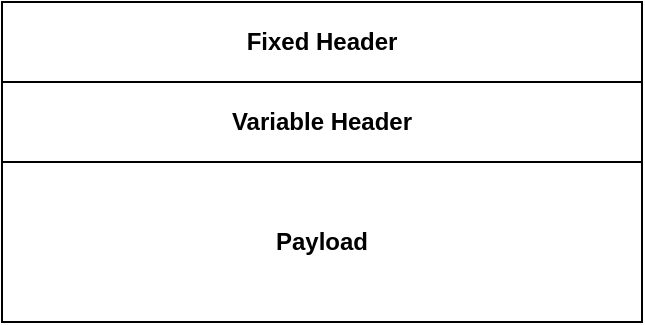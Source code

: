 <mxfile>
    <diagram id="6lZQnhI8iLdJAPhHPA7T" name="MQTT">
        <mxGraphModel dx="572" dy="914" grid="1" gridSize="10" guides="1" tooltips="1" connect="1" arrows="1" fold="1" page="1" pageScale="1" pageWidth="827" pageHeight="1169" math="0" shadow="0">
            <root>
                <mxCell id="0"/>
                <mxCell id="1" parent="0"/>
                <mxCell id="2" value="Fixed Header" style="rounded=0;whiteSpace=wrap;html=1;fillColor=light-dark(#FFFFFF,#FFFFFF);fontColor=light-dark(#000000,#000000);fontStyle=1;strokeColor=light-dark(#000000,#000000);" parent="1" vertex="1">
                    <mxGeometry x="80" y="40" width="320" height="40" as="geometry"/>
                </mxCell>
                <mxCell id="3" value="Variable Header" style="rounded=0;whiteSpace=wrap;html=1;fillColor=light-dark(#FFFFFF,#FFFFFF);fontColor=light-dark(#000000,#000000);fontStyle=1;strokeColor=light-dark(#000000,#000000);" parent="1" vertex="1">
                    <mxGeometry x="80" y="80" width="320" height="40" as="geometry"/>
                </mxCell>
                <mxCell id="4" value="Payload" style="rounded=0;whiteSpace=wrap;html=1;fillColor=light-dark(#FFFFFF,#FFFFFF);fontColor=light-dark(#000000,#000000);fontStyle=1;strokeColor=light-dark(#000000,#000000);" parent="1" vertex="1">
                    <mxGeometry x="80" y="120" width="320" height="80" as="geometry"/>
                </mxCell>
            </root>
        </mxGraphModel>
    </diagram>
    <diagram id="7eBqFTpqkqW-864HKb57" name="Fixed Header">
        <mxGraphModel dx="572" dy="914" grid="1" gridSize="10" guides="1" tooltips="1" connect="1" arrows="1" fold="1" page="1" pageScale="1" pageWidth="827" pageHeight="1169" math="0" shadow="0">
            <root>
                <mxCell id="0"/>
                <mxCell id="1" parent="0"/>
                <mxCell id="rm2S_My7lDlaYT5hjJaO-1" value="Type" style="rounded=0;whiteSpace=wrap;html=1;fillColor=light-dark(#FFFFFF,#FFFFFF);" parent="1" vertex="1">
                    <mxGeometry x="40" y="80" width="80" height="40" as="geometry"/>
                </mxCell>
                <mxCell id="rm2S_My7lDlaYT5hjJaO-2" value="Flags" style="rounded=0;whiteSpace=wrap;html=1;fillColor=light-dark(#FFFFFF,#FFFFFF);" parent="1" vertex="1">
                    <mxGeometry x="120" y="80" width="80" height="40" as="geometry"/>
                </mxCell>
                <mxCell id="rm2S_My7lDlaYT5hjJaO-3" value="Length Field" style="rounded=0;whiteSpace=wrap;html=1;fillColor=light-dark(#FFFFFF,#FFFFFF);" parent="1" vertex="1">
                    <mxGeometry x="200" y="80" width="240" height="40" as="geometry"/>
                </mxCell>
                <mxCell id="Ml4xGochL1nySV2Abj6d-1" value="&amp;nbsp;1 byte&amp;nbsp;" style="endArrow=classic;startArrow=classic;html=1;" parent="1" edge="1">
                    <mxGeometry width="50" height="50" relative="1" as="geometry">
                        <mxPoint x="40" y="60" as="sourcePoint"/>
                        <mxPoint x="200" y="60" as="targetPoint"/>
                    </mxGeometry>
                </mxCell>
                <mxCell id="Ml4xGochL1nySV2Abj6d-2" value="" style="endArrow=none;html=1;exitX=0;exitY=0;exitDx=0;exitDy=0;" parent="1" edge="1">
                    <mxGeometry width="50" height="50" relative="1" as="geometry">
                        <mxPoint x="40" y="80" as="sourcePoint"/>
                        <mxPoint x="40" y="40" as="targetPoint"/>
                    </mxGeometry>
                </mxCell>
                <mxCell id="Ml4xGochL1nySV2Abj6d-3" value="" style="endArrow=none;html=1;exitX=0;exitY=0;exitDx=0;exitDy=0;" parent="1" source="rm2S_My7lDlaYT5hjJaO-3" edge="1">
                    <mxGeometry width="50" height="50" relative="1" as="geometry">
                        <mxPoint x="120" y="80" as="sourcePoint"/>
                        <mxPoint x="200" y="40" as="targetPoint"/>
                    </mxGeometry>
                </mxCell>
                <mxCell id="Ml4xGochL1nySV2Abj6d-5" value="&amp;nbsp;1 ~ 4 byte&amp;nbsp;" style="endArrow=classic;startArrow=classic;html=1;" parent="1" edge="1">
                    <mxGeometry width="50" height="50" relative="1" as="geometry">
                        <mxPoint x="200" y="60" as="sourcePoint"/>
                        <mxPoint x="440" y="60" as="targetPoint"/>
                    </mxGeometry>
                </mxCell>
                <mxCell id="Ml4xGochL1nySV2Abj6d-6" value="" style="endArrow=none;html=1;exitX=0;exitY=0;exitDx=0;exitDy=0;" parent="1" edge="1">
                    <mxGeometry width="50" height="50" relative="1" as="geometry">
                        <mxPoint x="440" y="80" as="sourcePoint"/>
                        <mxPoint x="440" y="40" as="targetPoint"/>
                    </mxGeometry>
                </mxCell>
            </root>
        </mxGraphModel>
    </diagram>
    <diagram id="lFOJgs5aoL173rAECgWA" name="Fixed Header Flags">
        <mxGraphModel dx="572" dy="914" grid="1" gridSize="10" guides="1" tooltips="1" connect="1" arrows="1" fold="1" page="1" pageScale="1" pageWidth="827" pageHeight="1169" math="0" shadow="0">
            <root>
                <mxCell id="0"/>
                <mxCell id="1" parent="0"/>
                <mxCell id="8SuFDrTMe_445kAlQUij-1" value="DUP" style="rounded=0;whiteSpace=wrap;html=1;fontStyle=1" parent="1" vertex="1">
                    <mxGeometry x="80" y="160" width="80" height="40" as="geometry"/>
                </mxCell>
                <mxCell id="8SuFDrTMe_445kAlQUij-2" value="QoS" style="rounded=0;whiteSpace=wrap;html=1;fontStyle=1" parent="1" vertex="1">
                    <mxGeometry x="160" y="160" width="160" height="40" as="geometry"/>
                </mxCell>
                <mxCell id="8SuFDrTMe_445kAlQUij-3" value="RETAIN" style="rounded=0;whiteSpace=wrap;html=1;fontStyle=1" parent="1" vertex="1">
                    <mxGeometry x="320" y="160" width="80" height="40" as="geometry"/>
                </mxCell>
                <mxCell id="EP1eHo5_9DZsHNSD52gA-1" value="&amp;nbsp;1 bit&amp;nbsp;" style="endArrow=classic;startArrow=classic;html=1;" parent="1" edge="1">
                    <mxGeometry width="50" height="50" relative="1" as="geometry">
                        <mxPoint x="80" y="140" as="sourcePoint"/>
                        <mxPoint x="160" y="140" as="targetPoint"/>
                    </mxGeometry>
                </mxCell>
                <mxCell id="EP1eHo5_9DZsHNSD52gA-2" value="" style="endArrow=none;html=1;exitX=0;exitY=0;exitDx=0;exitDy=0;" parent="1" edge="1">
                    <mxGeometry width="50" height="50" relative="1" as="geometry">
                        <mxPoint x="80" y="160" as="sourcePoint"/>
                        <mxPoint x="80" y="120" as="targetPoint"/>
                    </mxGeometry>
                </mxCell>
                <mxCell id="EP1eHo5_9DZsHNSD52gA-3" value="" style="endArrow=none;html=1;exitX=0;exitY=0;exitDx=0;exitDy=0;" parent="1" edge="1">
                    <mxGeometry width="50" height="50" relative="1" as="geometry">
                        <mxPoint x="160" y="160" as="sourcePoint"/>
                        <mxPoint x="160" y="120" as="targetPoint"/>
                    </mxGeometry>
                </mxCell>
                <mxCell id="EP1eHo5_9DZsHNSD52gA-4" value="1 bit&amp;nbsp;" style="endArrow=classic;startArrow=classic;html=1;" parent="1" edge="1">
                    <mxGeometry width="50" height="50" relative="1" as="geometry">
                        <mxPoint x="320" y="140" as="sourcePoint"/>
                        <mxPoint x="400" y="140" as="targetPoint"/>
                    </mxGeometry>
                </mxCell>
                <mxCell id="EP1eHo5_9DZsHNSD52gA-5" value="" style="endArrow=none;html=1;exitX=0;exitY=0;exitDx=0;exitDy=0;" parent="1" edge="1">
                    <mxGeometry width="50" height="50" relative="1" as="geometry">
                        <mxPoint x="320" y="160" as="sourcePoint"/>
                        <mxPoint x="320" y="120" as="targetPoint"/>
                    </mxGeometry>
                </mxCell>
                <mxCell id="EP1eHo5_9DZsHNSD52gA-6" value="" style="endArrow=none;html=1;exitX=0;exitY=0;exitDx=0;exitDy=0;" parent="1" edge="1">
                    <mxGeometry width="50" height="50" relative="1" as="geometry">
                        <mxPoint x="400" y="160" as="sourcePoint"/>
                        <mxPoint x="400" y="120" as="targetPoint"/>
                    </mxGeometry>
                </mxCell>
                <mxCell id="EP1eHo5_9DZsHNSD52gA-7" value="&amp;nbsp;2 bit&amp;nbsp;" style="endArrow=classic;startArrow=classic;html=1;" parent="1" edge="1">
                    <mxGeometry width="50" height="50" relative="1" as="geometry">
                        <mxPoint x="160" y="140" as="sourcePoint"/>
                        <mxPoint x="320" y="140" as="targetPoint"/>
                    </mxGeometry>
                </mxCell>
            </root>
        </mxGraphModel>
    </diagram>
    <diagram id="J9mo3DZgk99fUmoeMiAm" name="Variable Header">
        <mxGraphModel dx="572" dy="914" grid="1" gridSize="10" guides="1" tooltips="1" connect="1" arrows="1" fold="1" page="1" pageScale="1" pageWidth="827" pageHeight="1169" math="0" shadow="0">
            <root>
                <mxCell id="0"/>
                <mxCell id="1" parent="0"/>
                <mxCell id="t7T9GUcqTdpWpRqNTjZi-1" value="Protocol Name Length" style="rounded=0;whiteSpace=wrap;html=1;" parent="1" vertex="1">
                    <mxGeometry x="40" y="120" width="80" height="40" as="geometry"/>
                </mxCell>
                <mxCell id="t7T9GUcqTdpWpRqNTjZi-2" value="MQTT" style="rounded=0;whiteSpace=wrap;html=1;" parent="1" vertex="1">
                    <mxGeometry x="120" y="120" width="160" height="40" as="geometry"/>
                </mxCell>
                <mxCell id="t7T9GUcqTdpWpRqNTjZi-3" value="Level" style="rounded=0;whiteSpace=wrap;html=1;" parent="1" vertex="1">
                    <mxGeometry x="280" y="120" width="40" height="40" as="geometry"/>
                </mxCell>
                <mxCell id="t7T9GUcqTdpWpRqNTjZi-4" value="Flags" style="rounded=0;whiteSpace=wrap;html=1;" parent="1" vertex="1">
                    <mxGeometry x="320" y="120" width="40" height="40" as="geometry"/>
                </mxCell>
                <mxCell id="t7T9GUcqTdpWpRqNTjZi-5" value="Keep Alive" style="rounded=0;whiteSpace=wrap;html=1;" parent="1" vertex="1">
                    <mxGeometry x="360" y="120" width="80" height="40" as="geometry"/>
                </mxCell>
                <mxCell id="t7T9GUcqTdpWpRqNTjZi-6" value="2 byte" style="endArrow=classic;startArrow=classic;html=1;" parent="1" edge="1">
                    <mxGeometry width="50" height="50" relative="1" as="geometry">
                        <mxPoint x="40" y="100" as="sourcePoint"/>
                        <mxPoint x="120" y="100" as="targetPoint"/>
                    </mxGeometry>
                </mxCell>
                <mxCell id="t7T9GUcqTdpWpRqNTjZi-7" value="" style="endArrow=none;html=1;exitX=0;exitY=0;exitDx=0;exitDy=0;" parent="1" edge="1">
                    <mxGeometry width="50" height="50" relative="1" as="geometry">
                        <mxPoint x="40" y="120" as="sourcePoint"/>
                        <mxPoint x="40" y="80" as="targetPoint"/>
                    </mxGeometry>
                </mxCell>
                <mxCell id="t7T9GUcqTdpWpRqNTjZi-8" value="" style="endArrow=none;html=1;exitX=0;exitY=0;exitDx=0;exitDy=0;" parent="1" edge="1">
                    <mxGeometry width="50" height="50" relative="1" as="geometry">
                        <mxPoint x="120" y="120" as="sourcePoint"/>
                        <mxPoint x="120" y="80" as="targetPoint"/>
                    </mxGeometry>
                </mxCell>
                <mxCell id="t7T9GUcqTdpWpRqNTjZi-9" value="2 byte" style="endArrow=classic;startArrow=classic;html=1;" parent="1" edge="1">
                    <mxGeometry width="50" height="50" relative="1" as="geometry">
                        <mxPoint x="360" y="100" as="sourcePoint"/>
                        <mxPoint x="440" y="100" as="targetPoint"/>
                    </mxGeometry>
                </mxCell>
                <mxCell id="t7T9GUcqTdpWpRqNTjZi-10" value="" style="endArrow=none;html=1;exitX=0;exitY=0;exitDx=0;exitDy=0;" parent="1" edge="1">
                    <mxGeometry width="50" height="50" relative="1" as="geometry">
                        <mxPoint x="360" y="120" as="sourcePoint"/>
                        <mxPoint x="360" y="80" as="targetPoint"/>
                    </mxGeometry>
                </mxCell>
                <mxCell id="t7T9GUcqTdpWpRqNTjZi-11" value="" style="endArrow=none;html=1;exitX=0;exitY=0;exitDx=0;exitDy=0;" parent="1" edge="1">
                    <mxGeometry width="50" height="50" relative="1" as="geometry">
                        <mxPoint x="440" y="120" as="sourcePoint"/>
                        <mxPoint x="440" y="80" as="targetPoint"/>
                    </mxGeometry>
                </mxCell>
                <mxCell id="t7T9GUcqTdpWpRqNTjZi-12" value="" style="endArrow=classic;startArrow=classic;html=1;" parent="1" edge="1">
                    <mxGeometry width="50" height="50" relative="1" as="geometry">
                        <mxPoint x="280" y="100" as="sourcePoint"/>
                        <mxPoint x="320" y="100" as="targetPoint"/>
                    </mxGeometry>
                </mxCell>
                <mxCell id="t7T9GUcqTdpWpRqNTjZi-13" value="" style="endArrow=none;html=1;exitX=1;exitY=0;exitDx=0;exitDy=0;" parent="1" source="t7T9GUcqTdpWpRqNTjZi-2" edge="1">
                    <mxGeometry width="50" height="50" relative="1" as="geometry">
                        <mxPoint x="239" y="120" as="sourcePoint"/>
                        <mxPoint x="280" y="80" as="targetPoint"/>
                    </mxGeometry>
                </mxCell>
                <mxCell id="t7T9GUcqTdpWpRqNTjZi-14" value="" style="endArrow=none;html=1;exitX=0;exitY=0;exitDx=0;exitDy=0;" parent="1" source="t7T9GUcqTdpWpRqNTjZi-4" edge="1">
                    <mxGeometry width="50" height="50" relative="1" as="geometry">
                        <mxPoint x="319" y="120" as="sourcePoint"/>
                        <mxPoint x="320" y="80" as="targetPoint"/>
                    </mxGeometry>
                </mxCell>
                <mxCell id="t7T9GUcqTdpWpRqNTjZi-15" value="" style="endArrow=none;html=1;" parent="1" edge="1">
                    <mxGeometry width="50" height="50" relative="1" as="geometry">
                        <mxPoint x="300" y="100" as="sourcePoint"/>
                        <mxPoint x="300" y="70" as="targetPoint"/>
                    </mxGeometry>
                </mxCell>
                <mxCell id="t7T9GUcqTdpWpRqNTjZi-16" value="1 byte" style="text;html=1;align=center;verticalAlign=middle;whiteSpace=wrap;rounded=0;fontSize=11;" parent="1" vertex="1">
                    <mxGeometry x="280" y="50" width="40" height="20" as="geometry"/>
                </mxCell>
                <mxCell id="t7T9GUcqTdpWpRqNTjZi-17" value="" style="endArrow=classic;startArrow=classic;html=1;" parent="1" edge="1">
                    <mxGeometry width="50" height="50" relative="1" as="geometry">
                        <mxPoint x="320" y="100" as="sourcePoint"/>
                        <mxPoint x="360" y="100" as="targetPoint"/>
                    </mxGeometry>
                </mxCell>
                <mxCell id="t7T9GUcqTdpWpRqNTjZi-18" value="" style="endArrow=none;html=1;" parent="1" edge="1">
                    <mxGeometry width="50" height="50" relative="1" as="geometry">
                        <mxPoint x="340" y="100" as="sourcePoint"/>
                        <mxPoint x="340" y="70" as="targetPoint"/>
                    </mxGeometry>
                </mxCell>
                <mxCell id="t7T9GUcqTdpWpRqNTjZi-19" value="1 byte" style="text;html=1;align=center;verticalAlign=middle;whiteSpace=wrap;rounded=0;fontSize=11;" parent="1" vertex="1">
                    <mxGeometry x="320" y="50" width="40" height="20" as="geometry"/>
                </mxCell>
                <mxCell id="t7T9GUcqTdpWpRqNTjZi-20" value="4 byte" style="endArrow=classic;startArrow=classic;html=1;" parent="1" edge="1">
                    <mxGeometry width="50" height="50" relative="1" as="geometry">
                        <mxPoint x="120" y="100" as="sourcePoint"/>
                        <mxPoint x="280" y="100" as="targetPoint"/>
                    </mxGeometry>
                </mxCell>
            </root>
        </mxGraphModel>
    </diagram>
    <diagram id="DDf9THlKN6XPQniuOrtM" name="Publish">
        <mxGraphModel dx="572" dy="914" grid="1" gridSize="10" guides="1" tooltips="1" connect="1" arrows="1" fold="1" page="1" pageScale="1" pageWidth="827" pageHeight="1169" math="0" shadow="0">
            <root>
                <mxCell id="0"/>
                <mxCell id="1" parent="0"/>
                <mxCell id="hmbwmDQ8gCpduu3SlJZm-1" value="" style="endArrow=none;html=1;fontStyle=1" parent="1" edge="1">
                    <mxGeometry width="50" height="50" relative="1" as="geometry">
                        <mxPoint x="80" y="520" as="sourcePoint"/>
                        <mxPoint x="80" y="120" as="targetPoint"/>
                    </mxGeometry>
                </mxCell>
                <mxCell id="hmbwmDQ8gCpduu3SlJZm-2" value="" style="endArrow=none;html=1;fontStyle=1" parent="1" edge="1">
                    <mxGeometry width="50" height="50" relative="1" as="geometry">
                        <mxPoint x="240" y="520" as="sourcePoint"/>
                        <mxPoint x="240" y="120" as="targetPoint"/>
                    </mxGeometry>
                </mxCell>
                <mxCell id="hmbwmDQ8gCpduu3SlJZm-3" value="Publisher" style="text;html=1;align=center;verticalAlign=middle;whiteSpace=wrap;rounded=0;fontStyle=1;fontSize=14;" parent="1" vertex="1">
                    <mxGeometry x="50" y="90" width="60" height="30" as="geometry"/>
                </mxCell>
                <mxCell id="hmbwmDQ8gCpduu3SlJZm-4" value="Broker" style="text;html=1;align=center;verticalAlign=middle;whiteSpace=wrap;rounded=0;fontStyle=1;fontSize=14;" parent="1" vertex="1">
                    <mxGeometry x="210" y="90" width="60" height="30" as="geometry"/>
                </mxCell>
                <mxCell id="hmbwmDQ8gCpduu3SlJZm-5" value="&amp;nbsp;CONNECT&amp;nbsp;" style="endArrow=classic;html=1;fontStyle=1" parent="1" edge="1">
                    <mxGeometry width="50" height="50" relative="1" as="geometry">
                        <mxPoint x="80" y="160" as="sourcePoint"/>
                        <mxPoint x="240" y="200" as="targetPoint"/>
                    </mxGeometry>
                </mxCell>
                <mxCell id="hmbwmDQ8gCpduu3SlJZm-7" value="&amp;nbsp;CONNACK&amp;nbsp;" style="endArrow=classic;html=1;fontStyle=1" parent="1" edge="1">
                    <mxGeometry width="50" height="50" relative="1" as="geometry">
                        <mxPoint x="240" y="210" as="sourcePoint"/>
                        <mxPoint x="80" y="250" as="targetPoint"/>
                    </mxGeometry>
                </mxCell>
                <mxCell id="hmbwmDQ8gCpduu3SlJZm-8" value="&amp;nbsp;PUBLISH topic1" style="endArrow=classic;html=1;fontStyle=1" parent="1" edge="1">
                    <mxGeometry width="50" height="50" relative="1" as="geometry">
                        <mxPoint x="80" y="270" as="sourcePoint"/>
                        <mxPoint x="240" y="310" as="targetPoint"/>
                    </mxGeometry>
                </mxCell>
                <mxCell id="hmbwmDQ8gCpduu3SlJZm-9" value="" style="endArrow=classic;html=1;fontStyle=1" parent="1" edge="1">
                    <mxGeometry width="50" height="50" relative="1" as="geometry">
                        <mxPoint x="240" y="330" as="sourcePoint"/>
                        <mxPoint x="80" y="370" as="targetPoint"/>
                    </mxGeometry>
                </mxCell>
                <mxCell id="hmbwmDQ8gCpduu3SlJZm-10" value="&amp;nbsp;PUBACK&amp;nbsp;" style="edgeLabel;html=1;align=center;verticalAlign=middle;resizable=0;points=[];fontStyle=1" parent="hmbwmDQ8gCpduu3SlJZm-9" vertex="1" connectable="0">
                    <mxGeometry x="0.131" y="2" relative="1" as="geometry">
                        <mxPoint as="offset"/>
                    </mxGeometry>
                </mxCell>
                <mxCell id="hmbwmDQ8gCpduu3SlJZm-11" value="&amp;nbsp;PUBLISH topic2" style="endArrow=classic;html=1;fontStyle=1" parent="1" edge="1">
                    <mxGeometry width="50" height="50" relative="1" as="geometry">
                        <mxPoint x="80" y="410" as="sourcePoint"/>
                        <mxPoint x="240" y="450" as="targetPoint"/>
                    </mxGeometry>
                </mxCell>
                <mxCell id="hmbwmDQ8gCpduu3SlJZm-12" value="" style="endArrow=classic;html=1;fontStyle=1" parent="1" edge="1">
                    <mxGeometry width="50" height="50" relative="1" as="geometry">
                        <mxPoint x="240" y="480" as="sourcePoint"/>
                        <mxPoint x="80" y="520" as="targetPoint"/>
                    </mxGeometry>
                </mxCell>
                <mxCell id="hmbwmDQ8gCpduu3SlJZm-14" value="" style="endArrow=none;html=1;fontStyle=1" parent="1" edge="1">
                    <mxGeometry width="50" height="50" relative="1" as="geometry">
                        <mxPoint x="400" y="520" as="sourcePoint"/>
                        <mxPoint x="400" y="120" as="targetPoint"/>
                    </mxGeometry>
                </mxCell>
                <mxCell id="hmbwmDQ8gCpduu3SlJZm-15" value="Subscriber" style="text;html=1;align=center;verticalAlign=middle;whiteSpace=wrap;rounded=0;fontStyle=1;fontSize=14;" parent="1" vertex="1">
                    <mxGeometry x="370" y="90" width="60" height="30" as="geometry"/>
                </mxCell>
                <mxCell id="hmbwmDQ8gCpduu3SlJZm-16" value="&amp;nbsp;CONNECT&amp;nbsp;" style="endArrow=classic;html=1;fontStyle=1" parent="1" edge="1">
                    <mxGeometry width="50" height="50" relative="1" as="geometry">
                        <mxPoint x="400" y="140" as="sourcePoint"/>
                        <mxPoint x="240" y="180" as="targetPoint"/>
                    </mxGeometry>
                </mxCell>
                <mxCell id="hmbwmDQ8gCpduu3SlJZm-17" value="&amp;nbsp;CONNACK&amp;nbsp;" style="endArrow=classic;html=1;fontStyle=1" parent="1" edge="1">
                    <mxGeometry width="50" height="50" relative="1" as="geometry">
                        <mxPoint x="240" y="190" as="sourcePoint"/>
                        <mxPoint x="400" y="230" as="targetPoint"/>
                    </mxGeometry>
                </mxCell>
                <mxCell id="hmbwmDQ8gCpduu3SlJZm-19" value="" style="endArrow=classic;html=1;fontStyle=1" parent="1" edge="1">
                    <mxGeometry width="50" height="50" relative="1" as="geometry">
                        <mxPoint x="400" y="240" as="sourcePoint"/>
                        <mxPoint x="240" y="280" as="targetPoint"/>
                    </mxGeometry>
                </mxCell>
                <mxCell id="hmbwmDQ8gCpduu3SlJZm-20" value="SUBSCRIBE topic2" style="edgeLabel;html=1;align=center;verticalAlign=middle;resizable=0;points=[];fontStyle=1" parent="hmbwmDQ8gCpduu3SlJZm-19" vertex="1" connectable="0">
                    <mxGeometry x="0.131" y="2" relative="1" as="geometry">
                        <mxPoint as="offset"/>
                    </mxGeometry>
                </mxCell>
                <mxCell id="hmbwmDQ8gCpduu3SlJZm-26" value="&amp;nbsp;PUBLISH topic2" style="endArrow=classic;html=1;fontStyle=1" parent="1" edge="1">
                    <mxGeometry width="50" height="50" relative="1" as="geometry">
                        <mxPoint x="240" y="460" as="sourcePoint"/>
                        <mxPoint x="400" y="500" as="targetPoint"/>
                    </mxGeometry>
                </mxCell>
            </root>
        </mxGraphModel>
    </diagram>
    <diagram id="TajYMvg915WkRr5-sq7y" name="CONNECT">
        <mxGraphModel dx="572" dy="914" grid="1" gridSize="10" guides="1" tooltips="1" connect="1" arrows="1" fold="1" page="1" pageScale="1" pageWidth="827" pageHeight="1169" math="0" shadow="0">
            <root>
                <mxCell id="0"/>
                <mxCell id="1" parent="0"/>
                <mxCell id="OZTbDms7sUF5orLhklrZ-1" value="" style="endArrow=none;html=1;fontStyle=1" parent="1" edge="1">
                    <mxGeometry width="50" height="50" relative="1" as="geometry">
                        <mxPoint x="80" y="280" as="sourcePoint"/>
                        <mxPoint x="80" y="120" as="targetPoint"/>
                    </mxGeometry>
                </mxCell>
                <mxCell id="OZTbDms7sUF5orLhklrZ-2" value="" style="endArrow=none;html=1;fontStyle=1" parent="1" edge="1">
                    <mxGeometry width="50" height="50" relative="1" as="geometry">
                        <mxPoint x="240" y="280" as="sourcePoint"/>
                        <mxPoint x="240" y="120" as="targetPoint"/>
                    </mxGeometry>
                </mxCell>
                <mxCell id="OZTbDms7sUF5orLhklrZ-3" value="Client" style="text;html=1;align=center;verticalAlign=middle;whiteSpace=wrap;rounded=0;fontStyle=1;fontSize=14;" parent="1" vertex="1">
                    <mxGeometry x="50" y="90" width="60" height="30" as="geometry"/>
                </mxCell>
                <mxCell id="OZTbDms7sUF5orLhklrZ-4" value="Broker" style="text;html=1;align=center;verticalAlign=middle;whiteSpace=wrap;rounded=0;fontStyle=1;fontSize=14;" parent="1" vertex="1">
                    <mxGeometry x="210" y="90" width="60" height="30" as="geometry"/>
                </mxCell>
                <mxCell id="OZTbDms7sUF5orLhklrZ-5" value="&amp;nbsp;CONNECT&amp;nbsp;" style="endArrow=classic;html=1;fontStyle=1" parent="1" edge="1">
                    <mxGeometry width="50" height="50" relative="1" as="geometry">
                        <mxPoint x="80" y="160" as="sourcePoint"/>
                        <mxPoint x="240" y="200" as="targetPoint"/>
                    </mxGeometry>
                </mxCell>
                <mxCell id="OZTbDms7sUF5orLhklrZ-6" value="&amp;nbsp;CONNACK&amp;nbsp;" style="endArrow=classic;html=1;fontStyle=1" parent="1" edge="1">
                    <mxGeometry width="50" height="50" relative="1" as="geometry">
                        <mxPoint x="240" y="210" as="sourcePoint"/>
                        <mxPoint x="80" y="250" as="targetPoint"/>
                    </mxGeometry>
                </mxCell>
            </root>
        </mxGraphModel>
    </diagram>
    <diagram id="Fu1dMHV9tgupZPr9Upcx" name="PUBLISH">
        <mxGraphModel dx="572" dy="914" grid="1" gridSize="10" guides="1" tooltips="1" connect="1" arrows="1" fold="1" page="1" pageScale="1" pageWidth="827" pageHeight="1169" math="0" shadow="0">
            <root>
                <mxCell id="0"/>
                <mxCell id="1" parent="0"/>
                <mxCell id="1zvSmBzXGt1OV6gs5tGJ-1" value="" style="endArrow=none;html=1;fontStyle=1" parent="1" edge="1">
                    <mxGeometry width="50" height="50" relative="1" as="geometry">
                        <mxPoint x="80" y="520" as="sourcePoint"/>
                        <mxPoint x="80" y="120" as="targetPoint"/>
                    </mxGeometry>
                </mxCell>
                <mxCell id="1zvSmBzXGt1OV6gs5tGJ-2" value="" style="endArrow=none;html=1;fontStyle=1" parent="1" edge="1">
                    <mxGeometry width="50" height="50" relative="1" as="geometry">
                        <mxPoint x="240" y="520" as="sourcePoint"/>
                        <mxPoint x="240" y="120" as="targetPoint"/>
                    </mxGeometry>
                </mxCell>
                <mxCell id="1zvSmBzXGt1OV6gs5tGJ-3" value="Client&lt;br&gt;(QoS 1)" style="text;html=1;align=center;verticalAlign=middle;whiteSpace=wrap;rounded=0;fontStyle=1;fontSize=14;" parent="1" vertex="1">
                    <mxGeometry x="50" y="90" width="60" height="30" as="geometry"/>
                </mxCell>
                <mxCell id="1zvSmBzXGt1OV6gs5tGJ-4" value="Broker" style="text;html=1;align=center;verticalAlign=middle;whiteSpace=wrap;rounded=0;fontStyle=1;fontSize=14;" parent="1" vertex="1">
                    <mxGeometry x="210" y="90" width="60" height="30" as="geometry"/>
                </mxCell>
                <mxCell id="1zvSmBzXGt1OV6gs5tGJ-5" value="&amp;nbsp;CONNECT&amp;nbsp;" style="endArrow=classic;html=1;fontStyle=1" parent="1" edge="1">
                    <mxGeometry width="50" height="50" relative="1" as="geometry">
                        <mxPoint x="80" y="160" as="sourcePoint"/>
                        <mxPoint x="240" y="200" as="targetPoint"/>
                    </mxGeometry>
                </mxCell>
                <mxCell id="1zvSmBzXGt1OV6gs5tGJ-6" value="&amp;nbsp;CONNACK&amp;nbsp;" style="endArrow=classic;html=1;fontStyle=1" parent="1" edge="1">
                    <mxGeometry width="50" height="50" relative="1" as="geometry">
                        <mxPoint x="240" y="210" as="sourcePoint"/>
                        <mxPoint x="80" y="250" as="targetPoint"/>
                    </mxGeometry>
                </mxCell>
                <mxCell id="1zvSmBzXGt1OV6gs5tGJ-7" value="&amp;nbsp;PUBLISH&lt;br&gt;packet_id = 2&lt;br&gt;topic =&amp;nbsp;humi&lt;br&gt;payload = 60" style="endArrow=classic;html=1;fontStyle=1" parent="1" edge="1">
                    <mxGeometry x="-0.006" width="50" height="50" relative="1" as="geometry">
                        <mxPoint x="80" y="270" as="sourcePoint"/>
                        <mxPoint x="240" y="310" as="targetPoint"/>
                        <mxPoint as="offset"/>
                    </mxGeometry>
                </mxCell>
                <mxCell id="1zvSmBzXGt1OV6gs5tGJ-8" value="" style="endArrow=classic;html=1;fontStyle=1" parent="1" edge="1">
                    <mxGeometry width="50" height="50" relative="1" as="geometry">
                        <mxPoint x="240" y="330" as="sourcePoint"/>
                        <mxPoint x="80" y="370" as="targetPoint"/>
                    </mxGeometry>
                </mxCell>
                <mxCell id="1zvSmBzXGt1OV6gs5tGJ-9" value="&amp;nbsp;PUBACK&amp;nbsp;&lt;br&gt;packet_id = 2" style="edgeLabel;html=1;align=center;verticalAlign=middle;resizable=0;points=[];fontStyle=1" parent="1zvSmBzXGt1OV6gs5tGJ-8" vertex="1" connectable="0">
                    <mxGeometry x="0.131" y="2" relative="1" as="geometry">
                        <mxPoint as="offset"/>
                    </mxGeometry>
                </mxCell>
                <mxCell id="1zvSmBzXGt1OV6gs5tGJ-10" value="&amp;nbsp;PUBLISH&lt;br&gt;&lt;span style=&quot;color: rgb(0, 0, 0);&quot;&gt;packet_id = 3&lt;/span&gt;&lt;br style=&quot;scrollbar-color: light-dark(#e2e2e2, #4b4b4b)&lt;br/&gt;&#x9;&#x9;&#x9;&#x9;&#x9;light-dark(#fbfbfb, var(--dark-panel-color));&quot;&gt;&amp;nbsp;topic = humi&lt;br&gt;payload = 62" style="endArrow=classic;html=1;fontStyle=1" parent="1" edge="1">
                    <mxGeometry width="50" height="50" relative="1" as="geometry">
                        <mxPoint x="80" y="410" as="sourcePoint"/>
                        <mxPoint x="240" y="450" as="targetPoint"/>
                    </mxGeometry>
                </mxCell>
                <mxCell id="1zvSmBzXGt1OV6gs5tGJ-11" value="&lt;span style=&quot;color: rgb(0, 0, 0); font-family: Helvetica; font-size: 11px; font-style: normal; font-variant-ligatures: normal; font-variant-caps: normal; font-weight: 700; letter-spacing: normal; orphans: 2; text-align: center; text-indent: 0px; text-transform: none; widows: 2; word-spacing: 0px; -webkit-text-stroke-width: 0px; white-space: nowrap; background-color: rgb(255, 255, 255); text-decoration-thickness: initial; text-decoration-style: initial; text-decoration-color: initial; float: none; display: inline !important;&quot;&gt;&amp;nbsp;PUBACK&amp;nbsp;&lt;/span&gt;&lt;div&gt;&lt;span style=&quot;color: rgb(0, 0, 0); font-family: Helvetica; font-size: 11px; font-style: normal; font-variant-ligatures: normal; font-variant-caps: normal; font-weight: 700; letter-spacing: normal; orphans: 2; text-align: center; text-indent: 0px; text-transform: none; widows: 2; word-spacing: 0px; -webkit-text-stroke-width: 0px; white-space: nowrap; background-color: rgb(255, 255, 255); text-decoration-thickness: initial; text-decoration-style: initial; text-decoration-color: initial; float: none; display: inline !important;&quot;&gt;packet_id = 3&lt;/span&gt;&lt;/div&gt;" style="endArrow=classic;html=1;fontStyle=1" parent="1" edge="1">
                    <mxGeometry width="50" height="50" relative="1" as="geometry">
                        <mxPoint x="240" y="480" as="sourcePoint"/>
                        <mxPoint x="80" y="520" as="targetPoint"/>
                    </mxGeometry>
                </mxCell>
                <mxCell id="1zvSmBzXGt1OV6gs5tGJ-12" value="" style="endArrow=none;html=1;fontStyle=1" parent="1" edge="1">
                    <mxGeometry width="50" height="50" relative="1" as="geometry">
                        <mxPoint x="400" y="520" as="sourcePoint"/>
                        <mxPoint x="400" y="120" as="targetPoint"/>
                    </mxGeometry>
                </mxCell>
                <mxCell id="1zvSmBzXGt1OV6gs5tGJ-13" value="Client&lt;br&gt;(QoS 2)" style="text;html=1;align=center;verticalAlign=middle;whiteSpace=wrap;rounded=0;fontStyle=1;fontSize=14;" parent="1" vertex="1">
                    <mxGeometry x="370" y="90" width="60" height="30" as="geometry"/>
                </mxCell>
                <mxCell id="1zvSmBzXGt1OV6gs5tGJ-14" value="&amp;nbsp;CONNECT&amp;nbsp;" style="endArrow=classic;html=1;fontStyle=1" parent="1" edge="1">
                    <mxGeometry width="50" height="50" relative="1" as="geometry">
                        <mxPoint x="400" y="140" as="sourcePoint"/>
                        <mxPoint x="240" y="180" as="targetPoint"/>
                    </mxGeometry>
                </mxCell>
                <mxCell id="1zvSmBzXGt1OV6gs5tGJ-15" value="&amp;nbsp;CONNACK&amp;nbsp;" style="endArrow=classic;html=1;fontStyle=1" parent="1" edge="1">
                    <mxGeometry width="50" height="50" relative="1" as="geometry">
                        <mxPoint x="240" y="190" as="sourcePoint"/>
                        <mxPoint x="400" y="230" as="targetPoint"/>
                    </mxGeometry>
                </mxCell>
                <mxCell id="1zvSmBzXGt1OV6gs5tGJ-16" value="" style="endArrow=classic;html=1;fontStyle=1" parent="1" edge="1">
                    <mxGeometry width="50" height="50" relative="1" as="geometry">
                        <mxPoint x="400" y="240" as="sourcePoint"/>
                        <mxPoint x="240" y="280" as="targetPoint"/>
                    </mxGeometry>
                </mxCell>
                <mxCell id="1zvSmBzXGt1OV6gs5tGJ-17" value="&lt;span style=&quot;color: rgb(0, 0, 0);&quot;&gt;&amp;nbsp;PUBLISH &lt;br&gt;packet_id = 1&lt;br&gt;topic = temp&lt;/span&gt;&lt;div&gt;&lt;span style=&quot;color: rgb(0, 0, 0);&quot;&gt;value = 25&lt;/span&gt;&lt;/div&gt;" style="edgeLabel;html=1;align=center;verticalAlign=middle;resizable=0;points=[];fontStyle=1" parent="1zvSmBzXGt1OV6gs5tGJ-16" vertex="1" connectable="0">
                    <mxGeometry x="0.131" y="2" relative="1" as="geometry">
                        <mxPoint as="offset"/>
                    </mxGeometry>
                </mxCell>
                <mxCell id="1zvSmBzXGt1OV6gs5tGJ-18" value="PUBCOMP &lt;br&gt;packet_id = 1" style="endArrow=classic;html=1;fontStyle=1" parent="1" edge="1">
                    <mxGeometry width="50" height="50" relative="1" as="geometry">
                        <mxPoint x="240" y="460" as="sourcePoint"/>
                        <mxPoint x="400" y="500" as="targetPoint"/>
                    </mxGeometry>
                </mxCell>
                <mxCell id="1zvSmBzXGt1OV6gs5tGJ-20" value="PUBREC&amp;nbsp;&lt;br&gt;&lt;span style=&quot;color: rgb(0, 0, 0);&quot;&gt;packet_id = 1&lt;/span&gt;" style="endArrow=classic;html=1;fontStyle=1" parent="1" edge="1">
                    <mxGeometry width="50" height="50" relative="1" as="geometry">
                        <mxPoint x="240" y="300" as="sourcePoint"/>
                        <mxPoint x="400" y="340" as="targetPoint"/>
                    </mxGeometry>
                </mxCell>
                <mxCell id="1zvSmBzXGt1OV6gs5tGJ-21" value="" style="endArrow=classic;html=1;fontStyle=1" parent="1" edge="1">
                    <mxGeometry width="50" height="50" relative="1" as="geometry">
                        <mxPoint x="400" y="360" as="sourcePoint"/>
                        <mxPoint x="240" y="400" as="targetPoint"/>
                    </mxGeometry>
                </mxCell>
                <mxCell id="1zvSmBzXGt1OV6gs5tGJ-22" value="&lt;span style=&quot;color: rgb(0, 0, 0);&quot;&gt;PUBREL&lt;br&gt;&lt;/span&gt;&lt;span style=&quot;color: rgb(0, 0, 0);&quot;&gt;packet_id = 1&lt;/span&gt;" style="edgeLabel;html=1;align=center;verticalAlign=middle;resizable=0;points=[];fontStyle=1" parent="1zvSmBzXGt1OV6gs5tGJ-21" vertex="1" connectable="0">
                    <mxGeometry x="0.131" y="2" relative="1" as="geometry">
                        <mxPoint as="offset"/>
                    </mxGeometry>
                </mxCell>
            </root>
        </mxGraphModel>
    </diagram>
    <diagram id="XCPdltLxRQETXwJnOv7I" name="PUB_SUB">
        <mxGraphModel dx="572" dy="914" grid="1" gridSize="10" guides="1" tooltips="1" connect="1" arrows="1" fold="1" page="1" pageScale="1" pageWidth="827" pageHeight="1169" math="0" shadow="0">
            <root>
                <mxCell id="0"/>
                <mxCell id="1" parent="0"/>
                <mxCell id="5ivMdmoOZ4IR6NczXXF6-1" value="" style="endArrow=none;html=1;fontStyle=1" parent="1" edge="1">
                    <mxGeometry width="50" height="50" relative="1" as="geometry">
                        <mxPoint x="80" y="520" as="sourcePoint"/>
                        <mxPoint x="80" y="120" as="targetPoint"/>
                    </mxGeometry>
                </mxCell>
                <mxCell id="5ivMdmoOZ4IR6NczXXF6-2" value="" style="endArrow=none;html=1;fontStyle=1" parent="1" edge="1">
                    <mxGeometry width="50" height="50" relative="1" as="geometry">
                        <mxPoint x="240" y="520" as="sourcePoint"/>
                        <mxPoint x="240" y="120" as="targetPoint"/>
                    </mxGeometry>
                </mxCell>
                <mxCell id="5ivMdmoOZ4IR6NczXXF6-3" value="Client&lt;br&gt;(Publisher)" style="text;html=1;align=center;verticalAlign=middle;whiteSpace=wrap;rounded=0;fontStyle=1;fontSize=14;" parent="1" vertex="1">
                    <mxGeometry x="50" y="90" width="60" height="30" as="geometry"/>
                </mxCell>
                <mxCell id="5ivMdmoOZ4IR6NczXXF6-4" value="Broker" style="text;html=1;align=center;verticalAlign=middle;whiteSpace=wrap;rounded=0;fontStyle=1;fontSize=14;" parent="1" vertex="1">
                    <mxGeometry x="210" y="90" width="60" height="30" as="geometry"/>
                </mxCell>
                <mxCell id="5ivMdmoOZ4IR6NczXXF6-5" value="&amp;nbsp;CONNECT&amp;nbsp;" style="endArrow=classic;html=1;fontStyle=1" parent="1" edge="1">
                    <mxGeometry width="50" height="50" relative="1" as="geometry">
                        <mxPoint x="80" y="160" as="sourcePoint"/>
                        <mxPoint x="240" y="200" as="targetPoint"/>
                    </mxGeometry>
                </mxCell>
                <mxCell id="5ivMdmoOZ4IR6NczXXF6-6" value="&amp;nbsp;CONNACK&amp;nbsp;" style="endArrow=classic;html=1;fontStyle=1" parent="1" edge="1">
                    <mxGeometry width="50" height="50" relative="1" as="geometry">
                        <mxPoint x="240" y="210" as="sourcePoint"/>
                        <mxPoint x="80" y="250" as="targetPoint"/>
                    </mxGeometry>
                </mxCell>
                <mxCell id="5ivMdmoOZ4IR6NczXXF6-7" value="&amp;nbsp;PUBLISH&lt;br&gt;packet_id = 1&lt;br&gt;topic =&amp;nbsp;humi&lt;br&gt;payload = 60" style="endArrow=classic;html=1;fontStyle=1" parent="1" edge="1">
                    <mxGeometry x="-0.006" width="50" height="50" relative="1" as="geometry">
                        <mxPoint x="80" y="270" as="sourcePoint"/>
                        <mxPoint x="240" y="310" as="targetPoint"/>
                        <mxPoint as="offset"/>
                    </mxGeometry>
                </mxCell>
                <mxCell id="5ivMdmoOZ4IR6NczXXF6-8" value="" style="endArrow=classic;html=1;fontStyle=1" parent="1" edge="1">
                    <mxGeometry width="50" height="50" relative="1" as="geometry">
                        <mxPoint x="240" y="330" as="sourcePoint"/>
                        <mxPoint x="80" y="370" as="targetPoint"/>
                    </mxGeometry>
                </mxCell>
                <mxCell id="5ivMdmoOZ4IR6NczXXF6-9" value="&amp;nbsp;PUBACK&amp;nbsp;&lt;br&gt;packet_id = 1" style="edgeLabel;html=1;align=center;verticalAlign=middle;resizable=0;points=[];fontStyle=1" parent="5ivMdmoOZ4IR6NczXXF6-8" vertex="1" connectable="0">
                    <mxGeometry x="0.131" y="2" relative="1" as="geometry">
                        <mxPoint as="offset"/>
                    </mxGeometry>
                </mxCell>
                <mxCell id="5ivMdmoOZ4IR6NczXXF6-10" value="&amp;nbsp;PUBLISH&lt;br&gt;&lt;span style=&quot;color: rgb(0, 0, 0);&quot;&gt;packet_id = 2&lt;/span&gt;&lt;br style=&quot;scrollbar-color: light-dark(#e2e2e2, #4b4b4b)&lt;br/&gt;&#x9;&#x9;&#x9;&#x9;&#x9;light-dark(#fbfbfb, var(--dark-panel-color));&quot;&gt;&amp;nbsp;topic = humi&lt;br&gt;payload = 62" style="endArrow=classic;html=1;fontStyle=1" parent="1" edge="1">
                    <mxGeometry width="50" height="50" relative="1" as="geometry">
                        <mxPoint x="80" y="380" as="sourcePoint"/>
                        <mxPoint x="240" y="420" as="targetPoint"/>
                    </mxGeometry>
                </mxCell>
                <mxCell id="5ivMdmoOZ4IR6NczXXF6-11" value="&lt;span style=&quot;color: rgb(0, 0, 0); font-family: Helvetica; font-size: 11px; font-style: normal; font-variant-ligatures: normal; font-variant-caps: normal; font-weight: 700; letter-spacing: normal; orphans: 2; text-align: center; text-indent: 0px; text-transform: none; widows: 2; word-spacing: 0px; -webkit-text-stroke-width: 0px; white-space: nowrap; background-color: rgb(255, 255, 255); text-decoration-thickness: initial; text-decoration-style: initial; text-decoration-color: initial; float: none; display: inline !important;&quot;&gt;&amp;nbsp;PUBACK&amp;nbsp;&lt;/span&gt;&lt;div&gt;&lt;span style=&quot;color: rgb(0, 0, 0); font-family: Helvetica; font-size: 11px; font-style: normal; font-variant-ligatures: normal; font-variant-caps: normal; font-weight: 700; letter-spacing: normal; orphans: 2; text-align: center; text-indent: 0px; text-transform: none; widows: 2; word-spacing: 0px; -webkit-text-stroke-width: 0px; white-space: nowrap; background-color: rgb(255, 255, 255); text-decoration-thickness: initial; text-decoration-style: initial; text-decoration-color: initial; float: none; display: inline !important;&quot;&gt;packet_id = 2&lt;/span&gt;&lt;/div&gt;" style="endArrow=classic;html=1;fontStyle=1" parent="1" edge="1">
                    <mxGeometry width="50" height="50" relative="1" as="geometry">
                        <mxPoint x="240" y="430" as="sourcePoint"/>
                        <mxPoint x="80" y="470" as="targetPoint"/>
                    </mxGeometry>
                </mxCell>
                <mxCell id="5ivMdmoOZ4IR6NczXXF6-12" value="" style="endArrow=none;html=1;fontStyle=1" parent="1" edge="1">
                    <mxGeometry width="50" height="50" relative="1" as="geometry">
                        <mxPoint x="400" y="520" as="sourcePoint"/>
                        <mxPoint x="400" y="120" as="targetPoint"/>
                    </mxGeometry>
                </mxCell>
                <mxCell id="5ivMdmoOZ4IR6NczXXF6-13" value="Client&lt;br&gt;(Subscriber)" style="text;html=1;align=center;verticalAlign=middle;whiteSpace=wrap;rounded=0;fontStyle=1;fontSize=14;" parent="1" vertex="1">
                    <mxGeometry x="370" y="90" width="60" height="30" as="geometry"/>
                </mxCell>
                <mxCell id="5ivMdmoOZ4IR6NczXXF6-14" value="&amp;nbsp;CONNECT&amp;nbsp;" style="endArrow=classic;html=1;fontStyle=1" parent="1" edge="1">
                    <mxGeometry width="50" height="50" relative="1" as="geometry">
                        <mxPoint x="400" y="140" as="sourcePoint"/>
                        <mxPoint x="240" y="180" as="targetPoint"/>
                    </mxGeometry>
                </mxCell>
                <mxCell id="5ivMdmoOZ4IR6NczXXF6-15" value="&amp;nbsp;CONNACK&amp;nbsp;" style="endArrow=classic;html=1;fontStyle=1" parent="1" edge="1">
                    <mxGeometry width="50" height="50" relative="1" as="geometry">
                        <mxPoint x="240" y="190" as="sourcePoint"/>
                        <mxPoint x="400" y="230" as="targetPoint"/>
                    </mxGeometry>
                </mxCell>
                <mxCell id="5ivMdmoOZ4IR6NczXXF6-16" value="" style="endArrow=classic;html=1;fontStyle=1" parent="1" edge="1">
                    <mxGeometry width="50" height="50" relative="1" as="geometry">
                        <mxPoint x="400" y="240" as="sourcePoint"/>
                        <mxPoint x="240" y="280" as="targetPoint"/>
                    </mxGeometry>
                </mxCell>
                <mxCell id="5ivMdmoOZ4IR6NczXXF6-17" value="&lt;span style=&quot;color: rgb(0, 0, 0);&quot;&gt;&amp;nbsp;SUBSCRIBE&lt;br&gt;packet_id = 1&lt;br&gt;topic = humi&lt;/span&gt;" style="edgeLabel;html=1;align=center;verticalAlign=middle;resizable=0;points=[];fontStyle=1" parent="5ivMdmoOZ4IR6NczXXF6-16" vertex="1" connectable="0">
                    <mxGeometry x="0.131" y="2" relative="1" as="geometry">
                        <mxPoint as="offset"/>
                    </mxGeometry>
                </mxCell>
                <mxCell id="5ivMdmoOZ4IR6NczXXF6-18" value="&lt;span style=&quot;color: rgb(0, 0, 0);&quot;&gt;PUBLISH&lt;/span&gt;&lt;br style=&quot;scrollbar-color: light-dark(#e2e2e2, #4b4b4b)&lt;br/&gt;&#x9;&#x9;&#x9;&#x9;&#x9;light-dark(#fbfbfb, var(--dark-panel-color));&quot;&gt;&lt;span style=&quot;color: rgb(0, 0, 0);&quot;&gt;packet_id = 2&lt;/span&gt;&lt;br style=&quot;scrollbar-color: light-dark(#e2e2e2, #4b4b4b)&lt;br/&gt;&#x9;&#x9;&#x9;&#x9;&#x9;light-dark(#fbfbfb, var(--dark-panel-color));&quot;&gt;&lt;span style=&quot;color: rgb(0, 0, 0);&quot;&gt;topic =&amp;nbsp;humi&lt;/span&gt;&lt;br style=&quot;scrollbar-color: light-dark(#e2e2e2, #4b4b4b)&lt;br/&gt;&#x9;&#x9;&#x9;&#x9;&#x9;light-dark(#fbfbfb, var(--dark-panel-color));&quot;&gt;&lt;span style=&quot;color: rgb(0, 0, 0);&quot;&gt;payload = 60&lt;/span&gt;" style="endArrow=classic;html=1;fontStyle=1" parent="1" edge="1">
                    <mxGeometry width="50" height="50" relative="1" as="geometry">
                        <mxPoint x="240" y="360" as="sourcePoint"/>
                        <mxPoint x="400" y="400" as="targetPoint"/>
                    </mxGeometry>
                </mxCell>
                <mxCell id="5ivMdmoOZ4IR6NczXXF6-19" value="SUBACK&amp;nbsp;&lt;br&gt;&lt;span style=&quot;color: rgb(0, 0, 0);&quot;&gt;packet_id = 1&lt;/span&gt;" style="endArrow=classic;html=1;fontStyle=1" parent="1" edge="1">
                    <mxGeometry width="50" height="50" relative="1" as="geometry">
                        <mxPoint x="240" y="300" as="sourcePoint"/>
                        <mxPoint x="400" y="340" as="targetPoint"/>
                    </mxGeometry>
                </mxCell>
                <mxCell id="5ivMdmoOZ4IR6NczXXF6-22" value="&lt;span style=&quot;color: rgb(0, 0, 0);&quot;&gt;PUBLISH&lt;/span&gt;&lt;br style=&quot;scrollbar-color: light-dark(#e2e2e2, #4b4b4b)&lt;br/&gt;&#x9;&#x9;&#x9;&#x9;&#x9;light-dark(#fbfbfb, var(--dark-panel-color));&quot;&gt;&lt;span style=&quot;color: rgb(0, 0, 0);&quot;&gt;packet_id = 3&lt;/span&gt;&lt;br style=&quot;scrollbar-color: light-dark(#e2e2e2, #4b4b4b)&lt;br/&gt;&#x9;&#x9;&#x9;&#x9;&#x9;light-dark(#fbfbfb, var(--dark-panel-color));&quot;&gt;&lt;span style=&quot;color: rgb(0, 0, 0);&quot;&gt;topic =&amp;nbsp;humi&lt;/span&gt;&lt;br style=&quot;scrollbar-color: light-dark(#e2e2e2, #4b4b4b)&lt;br/&gt;&#x9;&#x9;&#x9;&#x9;&#x9;light-dark(#fbfbfb, var(--dark-panel-color));&quot;&gt;&lt;span style=&quot;color: rgb(0, 0, 0);&quot;&gt;payload = 62&lt;/span&gt;" style="endArrow=classic;html=1;fontStyle=1" parent="1" edge="1">
                    <mxGeometry width="50" height="50" relative="1" as="geometry">
                        <mxPoint x="240" y="470" as="sourcePoint"/>
                        <mxPoint x="400" y="510" as="targetPoint"/>
                    </mxGeometry>
                </mxCell>
            </root>
        </mxGraphModel>
    </diagram>
    <diagram id="7FuwRkrrsbwkHVHBzTPs" name="UNSUBSCRIBE">
        <mxGraphModel dx="572" dy="914" grid="1" gridSize="10" guides="1" tooltips="1" connect="1" arrows="1" fold="1" page="1" pageScale="1" pageWidth="827" pageHeight="1169" math="0" shadow="0">
            <root>
                <mxCell id="0"/>
                <mxCell id="1" parent="0"/>
                <mxCell id="90E02nob53LUcx5L3hoC-1" value="" style="endArrow=none;html=1;fontStyle=1" parent="1" edge="1">
                    <mxGeometry width="50" height="50" relative="1" as="geometry">
                        <mxPoint x="80" y="280" as="sourcePoint"/>
                        <mxPoint x="80" y="120" as="targetPoint"/>
                    </mxGeometry>
                </mxCell>
                <mxCell id="90E02nob53LUcx5L3hoC-2" value="" style="endArrow=none;html=1;fontStyle=1" parent="1" edge="1">
                    <mxGeometry width="50" height="50" relative="1" as="geometry">
                        <mxPoint x="240" y="280" as="sourcePoint"/>
                        <mxPoint x="240" y="120" as="targetPoint"/>
                    </mxGeometry>
                </mxCell>
                <mxCell id="90E02nob53LUcx5L3hoC-3" value="Client" style="text;html=1;align=center;verticalAlign=middle;whiteSpace=wrap;rounded=0;fontStyle=1;fontSize=14;" parent="1" vertex="1">
                    <mxGeometry x="50" y="90" width="60" height="30" as="geometry"/>
                </mxCell>
                <mxCell id="90E02nob53LUcx5L3hoC-4" value="Broker" style="text;html=1;align=center;verticalAlign=middle;whiteSpace=wrap;rounded=0;fontStyle=1;fontSize=14;" parent="1" vertex="1">
                    <mxGeometry x="210" y="90" width="60" height="30" as="geometry"/>
                </mxCell>
                <mxCell id="90E02nob53LUcx5L3hoC-5" value="UNSUBSCRIBE&lt;div&gt;packet_id = 1234&lt;/div&gt;&lt;div&gt;topic = sensor/temp&lt;/div&gt;" style="endArrow=classic;html=1;fontStyle=1" parent="1" edge="1">
                    <mxGeometry x="-0.006" width="50" height="50" relative="1" as="geometry">
                        <mxPoint x="80" y="160" as="sourcePoint"/>
                        <mxPoint x="240" y="200" as="targetPoint"/>
                        <mxPoint as="offset"/>
                    </mxGeometry>
                </mxCell>
                <mxCell id="90E02nob53LUcx5L3hoC-6" value="UNSUBACK&lt;div&gt;packet_id = 1234&lt;/div&gt;" style="endArrow=classic;html=1;fontStyle=1" parent="1" edge="1">
                    <mxGeometry width="50" height="50" relative="1" as="geometry">
                        <mxPoint x="240" y="210" as="sourcePoint"/>
                        <mxPoint x="80" y="250" as="targetPoint"/>
                    </mxGeometry>
                </mxCell>
            </root>
        </mxGraphModel>
    </diagram>
    <diagram id="8U2bdQ944wSxp105wdyY" name="PING">
        <mxGraphModel dx="572" dy="914" grid="1" gridSize="10" guides="1" tooltips="1" connect="1" arrows="1" fold="1" page="1" pageScale="1" pageWidth="827" pageHeight="1169" math="0" shadow="0">
            <root>
                <mxCell id="0"/>
                <mxCell id="1" parent="0"/>
                <mxCell id="rqnj1aWIdE_Ak-ISGOe8-1" value="" style="endArrow=none;html=1;fontStyle=1" parent="1" edge="1">
                    <mxGeometry width="50" height="50" relative="1" as="geometry">
                        <mxPoint x="80" y="280" as="sourcePoint"/>
                        <mxPoint x="80" y="120" as="targetPoint"/>
                    </mxGeometry>
                </mxCell>
                <mxCell id="rqnj1aWIdE_Ak-ISGOe8-2" value="" style="endArrow=none;html=1;fontStyle=1" parent="1" edge="1">
                    <mxGeometry width="50" height="50" relative="1" as="geometry">
                        <mxPoint x="240" y="280" as="sourcePoint"/>
                        <mxPoint x="240" y="120" as="targetPoint"/>
                    </mxGeometry>
                </mxCell>
                <mxCell id="rqnj1aWIdE_Ak-ISGOe8-3" value="Client" style="text;html=1;align=center;verticalAlign=middle;whiteSpace=wrap;rounded=0;fontStyle=1;fontSize=14;" parent="1" vertex="1">
                    <mxGeometry x="50" y="90" width="60" height="30" as="geometry"/>
                </mxCell>
                <mxCell id="rqnj1aWIdE_Ak-ISGOe8-4" value="Broker" style="text;html=1;align=center;verticalAlign=middle;whiteSpace=wrap;rounded=0;fontStyle=1;fontSize=14;" parent="1" vertex="1">
                    <mxGeometry x="210" y="90" width="60" height="30" as="geometry"/>
                </mxCell>
                <mxCell id="rqnj1aWIdE_Ak-ISGOe8-5" value="PINGREG" style="endArrow=classic;html=1;fontStyle=1" parent="1" edge="1">
                    <mxGeometry width="50" height="50" relative="1" as="geometry">
                        <mxPoint x="80" y="160" as="sourcePoint"/>
                        <mxPoint x="240" y="200" as="targetPoint"/>
                    </mxGeometry>
                </mxCell>
                <mxCell id="rqnj1aWIdE_Ak-ISGOe8-6" value="PINGRESP" style="endArrow=classic;html=1;fontStyle=1" parent="1" edge="1">
                    <mxGeometry width="50" height="50" relative="1" as="geometry">
                        <mxPoint x="240" y="210" as="sourcePoint"/>
                        <mxPoint x="80" y="250" as="targetPoint"/>
                    </mxGeometry>
                </mxCell>
            </root>
        </mxGraphModel>
    </diagram>
    <diagram id="9aMKU0y5d7NFLIcDj-Q3" name="DISCONNECT">
        <mxGraphModel dx="572" dy="914" grid="1" gridSize="10" guides="1" tooltips="1" connect="1" arrows="1" fold="1" page="1" pageScale="1" pageWidth="827" pageHeight="1169" math="0" shadow="0">
            <root>
                <mxCell id="0"/>
                <mxCell id="1" parent="0"/>
                <mxCell id="9OMbHzU8g5TwOoOEShWu-1" value="" style="endArrow=none;html=1;fontStyle=1" parent="1" edge="1">
                    <mxGeometry width="50" height="50" relative="1" as="geometry">
                        <mxPoint x="80" y="280" as="sourcePoint"/>
                        <mxPoint x="80" y="120" as="targetPoint"/>
                    </mxGeometry>
                </mxCell>
                <mxCell id="9OMbHzU8g5TwOoOEShWu-2" value="" style="endArrow=none;html=1;fontStyle=1" parent="1" edge="1">
                    <mxGeometry width="50" height="50" relative="1" as="geometry">
                        <mxPoint x="240" y="280" as="sourcePoint"/>
                        <mxPoint x="240" y="120" as="targetPoint"/>
                    </mxGeometry>
                </mxCell>
                <mxCell id="9OMbHzU8g5TwOoOEShWu-3" value="Client" style="text;html=1;align=center;verticalAlign=middle;whiteSpace=wrap;rounded=0;fontStyle=1;fontSize=14;" parent="1" vertex="1">
                    <mxGeometry x="50" y="90" width="60" height="30" as="geometry"/>
                </mxCell>
                <mxCell id="9OMbHzU8g5TwOoOEShWu-4" value="Broker" style="text;html=1;align=center;verticalAlign=middle;whiteSpace=wrap;rounded=0;fontStyle=1;fontSize=14;" parent="1" vertex="1">
                    <mxGeometry x="210" y="90" width="60" height="30" as="geometry"/>
                </mxCell>
                <mxCell id="9OMbHzU8g5TwOoOEShWu-5" value="DISCONNECT" style="endArrow=classic;html=1;fontStyle=1" parent="1" edge="1">
                    <mxGeometry width="50" height="50" relative="1" as="geometry">
                        <mxPoint x="80" y="160" as="sourcePoint"/>
                        <mxPoint x="240" y="200" as="targetPoint"/>
                    </mxGeometry>
                </mxCell>
            </root>
        </mxGraphModel>
    </diagram>
    <diagram id="nImFWXetZNSkBDOhz8kZ" name="SUBSCRIBE">
        <mxGraphModel dx="572" dy="914" grid="1" gridSize="10" guides="1" tooltips="1" connect="1" arrows="1" fold="1" page="1" pageScale="1" pageWidth="827" pageHeight="1169" math="0" shadow="0">
            <root>
                <mxCell id="0"/>
                <mxCell id="1" parent="0"/>
                <mxCell id="DDMFNDUoCOwrifaEb03g-1" value="" style="endArrow=none;html=1;fontStyle=1" parent="1" edge="1">
                    <mxGeometry width="50" height="50" relative="1" as="geometry">
                        <mxPoint x="80" y="400" as="sourcePoint"/>
                        <mxPoint x="80" y="120" as="targetPoint"/>
                    </mxGeometry>
                </mxCell>
                <mxCell id="DDMFNDUoCOwrifaEb03g-2" value="" style="endArrow=none;html=1;fontStyle=1" parent="1" edge="1">
                    <mxGeometry width="50" height="50" relative="1" as="geometry">
                        <mxPoint x="240" y="400" as="sourcePoint"/>
                        <mxPoint x="240" y="120" as="targetPoint"/>
                    </mxGeometry>
                </mxCell>
                <mxCell id="DDMFNDUoCOwrifaEb03g-3" value="Client" style="text;html=1;align=center;verticalAlign=middle;whiteSpace=wrap;rounded=0;fontStyle=1;fontSize=14;" parent="1" vertex="1">
                    <mxGeometry x="50" y="90" width="60" height="30" as="geometry"/>
                </mxCell>
                <mxCell id="DDMFNDUoCOwrifaEb03g-4" value="Broker" style="text;html=1;align=center;verticalAlign=middle;whiteSpace=wrap;rounded=0;fontStyle=1;fontSize=14;" parent="1" vertex="1">
                    <mxGeometry x="210" y="90" width="60" height="30" as="geometry"/>
                </mxCell>
                <mxCell id="DDMFNDUoCOwrifaEb03g-5" value="&amp;nbsp;CONNECT&amp;nbsp;" style="endArrow=classic;html=1;fontStyle=1" parent="1" edge="1">
                    <mxGeometry width="50" height="50" relative="1" as="geometry">
                        <mxPoint x="80" y="160" as="sourcePoint"/>
                        <mxPoint x="240" y="200" as="targetPoint"/>
                    </mxGeometry>
                </mxCell>
                <mxCell id="DDMFNDUoCOwrifaEb03g-6" value="&amp;nbsp;CONNACK&amp;nbsp;" style="endArrow=classic;html=1;fontStyle=1" parent="1" edge="1">
                    <mxGeometry width="50" height="50" relative="1" as="geometry">
                        <mxPoint x="240" y="210" as="sourcePoint"/>
                        <mxPoint x="80" y="250" as="targetPoint"/>
                    </mxGeometry>
                </mxCell>
                <mxCell id="DDMFNDUoCOwrifaEb03g-7" value="&lt;span style=&quot;color: rgb(0, 0, 0);&quot;&gt;&amp;nbsp;SUBSCRIBE&lt;/span&gt;&lt;br style=&quot;scrollbar-color: light-dark(#e2e2e2, #4b4b4b)&lt;br/&gt;&#x9;&#x9;&#x9;&#x9;&#x9;light-dark(#fbfbfb, var(--dark-panel-color));&quot;&gt;&lt;span style=&quot;color: rgb(0, 0, 0);&quot;&gt;packet_id = 1&lt;/span&gt;&lt;br style=&quot;scrollbar-color: light-dark(#e2e2e2, #4b4b4b)&lt;br/&gt;&#x9;&#x9;&#x9;&#x9;&#x9;light-dark(#fbfbfb, var(--dark-panel-color));&quot;&gt;&lt;span style=&quot;color: rgb(0, 0, 0);&quot;&gt;topic = humi&lt;/span&gt;" style="endArrow=classic;html=1;fontStyle=1" parent="1" edge="1">
                    <mxGeometry x="-0.006" width="50" height="50" relative="1" as="geometry">
                        <mxPoint x="80" y="270" as="sourcePoint"/>
                        <mxPoint x="240" y="310" as="targetPoint"/>
                        <mxPoint as="offset"/>
                    </mxGeometry>
                </mxCell>
                <mxCell id="DDMFNDUoCOwrifaEb03g-8" value="" style="endArrow=classic;html=1;fontStyle=1" parent="1" edge="1">
                    <mxGeometry width="50" height="50" relative="1" as="geometry">
                        <mxPoint x="240" y="330" as="sourcePoint"/>
                        <mxPoint x="80" y="370" as="targetPoint"/>
                    </mxGeometry>
                </mxCell>
                <mxCell id="DDMFNDUoCOwrifaEb03g-9" value="&lt;span style=&quot;color: rgb(0, 0, 0);&quot;&gt;SUBACK&amp;nbsp;&lt;/span&gt;&lt;br style=&quot;scrollbar-color: light-dark(#e2e2e2, #4b4b4b)&lt;br/&gt;&#x9;&#x9;&#x9;&#x9;&#x9;light-dark(#fbfbfb, var(--dark-panel-color));&quot;&gt;&lt;span style=&quot;scrollbar-color: light-dark(#e2e2e2, #4b4b4b)&lt;br/&gt;&#x9;&#x9;&#x9;&#x9;&#x9;light-dark(#fbfbfb, var(--dark-panel-color)); color: rgb(0, 0, 0);&quot;&gt;packet_id = 1&lt;/span&gt;" style="edgeLabel;html=1;align=center;verticalAlign=middle;resizable=0;points=[];fontStyle=1" parent="DDMFNDUoCOwrifaEb03g-8" vertex="1" connectable="0">
                    <mxGeometry x="0.131" y="2" relative="1" as="geometry">
                        <mxPoint as="offset"/>
                    </mxGeometry>
                </mxCell>
            </root>
        </mxGraphModel>
    </diagram>
    <diagram id="iEMMSoLBqbBabPPzyQ-W" name="exam">
        <mxGraphModel dx="572" dy="914" grid="1" gridSize="10" guides="1" tooltips="1" connect="1" arrows="1" fold="1" page="1" pageScale="1" pageWidth="827" pageHeight="1169" math="0" shadow="0">
            <root>
                <mxCell id="0"/>
                <mxCell id="1" parent="0"/>
                <mxCell id="jf-rPnFjYS3Ahq_uLOph-1" value="" style="endArrow=none;html=1;fontStyle=1" edge="1" parent="1">
                    <mxGeometry width="50" height="50" relative="1" as="geometry">
                        <mxPoint x="80" y="440" as="sourcePoint"/>
                        <mxPoint x="80" y="120" as="targetPoint"/>
                    </mxGeometry>
                </mxCell>
                <mxCell id="jf-rPnFjYS3Ahq_uLOph-2" value="" style="endArrow=none;html=1;fontStyle=1" edge="1" parent="1">
                    <mxGeometry width="50" height="50" relative="1" as="geometry">
                        <mxPoint x="240" y="440" as="sourcePoint"/>
                        <mxPoint x="240" y="120" as="targetPoint"/>
                    </mxGeometry>
                </mxCell>
                <mxCell id="jf-rPnFjYS3Ahq_uLOph-3" value="A" style="text;html=1;align=center;verticalAlign=middle;whiteSpace=wrap;rounded=0;fontStyle=1;fontSize=14;" vertex="1" parent="1">
                    <mxGeometry x="50" y="90" width="60" height="30" as="geometry"/>
                </mxCell>
                <mxCell id="jf-rPnFjYS3Ahq_uLOph-4" value="Broker" style="text;html=1;align=center;verticalAlign=middle;whiteSpace=wrap;rounded=0;fontStyle=1;fontSize=14;" vertex="1" parent="1">
                    <mxGeometry x="210" y="90" width="60" height="30" as="geometry"/>
                </mxCell>
                <mxCell id="jf-rPnFjYS3Ahq_uLOph-5" value="&amp;nbsp;CONNECT&amp;nbsp;&lt;div&gt;ClientID = &quot;A&quot;&lt;/div&gt;" style="endArrow=classic;html=1;fontStyle=1" edge="1" parent="1">
                    <mxGeometry width="50" height="50" relative="1" as="geometry">
                        <mxPoint x="80" y="160" as="sourcePoint"/>
                        <mxPoint x="240" y="200" as="targetPoint"/>
                    </mxGeometry>
                </mxCell>
                <mxCell id="jf-rPnFjYS3Ahq_uLOph-6" value="&amp;nbsp;CONNACK&amp;nbsp;" style="endArrow=classic;html=1;fontStyle=1" edge="1" parent="1">
                    <mxGeometry width="50" height="50" relative="1" as="geometry">
                        <mxPoint x="240" y="210" as="sourcePoint"/>
                        <mxPoint x="80" y="250" as="targetPoint"/>
                    </mxGeometry>
                </mxCell>
                <mxCell id="jf-rPnFjYS3Ahq_uLOph-7" value="&amp;nbsp;PUBLISH&lt;br&gt;topic = &quot;sensor/temp&quot;&lt;div&gt;payload=&quot;25.3C&quot;&lt;/div&gt;&lt;div&gt;QoS = 1&lt;/div&gt;" style="endArrow=classic;html=1;fontStyle=1" edge="1" parent="1">
                    <mxGeometry x="-0.006" width="50" height="50" relative="1" as="geometry">
                        <mxPoint x="80" y="270" as="sourcePoint"/>
                        <mxPoint x="240" y="310" as="targetPoint"/>
                        <mxPoint as="offset"/>
                    </mxGeometry>
                </mxCell>
                <mxCell id="jf-rPnFjYS3Ahq_uLOph-8" value="" style="endArrow=classic;html=1;fontStyle=1" edge="1" parent="1">
                    <mxGeometry width="50" height="50" relative="1" as="geometry">
                        <mxPoint x="240" y="320" as="sourcePoint"/>
                        <mxPoint x="80" y="360" as="targetPoint"/>
                    </mxGeometry>
                </mxCell>
                <mxCell id="jf-rPnFjYS3Ahq_uLOph-9" value="&amp;nbsp;PUBACK&amp;nbsp;&lt;br&gt;packet_id = 1" style="edgeLabel;html=1;align=center;verticalAlign=middle;resizable=0;points=[];fontStyle=1" vertex="1" connectable="0" parent="jf-rPnFjYS3Ahq_uLOph-8">
                    <mxGeometry x="0.131" y="2" relative="1" as="geometry">
                        <mxPoint as="offset"/>
                    </mxGeometry>
                </mxCell>
                <mxCell id="jf-rPnFjYS3Ahq_uLOph-10" value="DICONNECT" style="endArrow=classic;html=1;fontStyle=1" edge="1" parent="1">
                    <mxGeometry width="50" height="50" relative="1" as="geometry">
                        <mxPoint x="80" y="380" as="sourcePoint"/>
                        <mxPoint x="240" y="420" as="targetPoint"/>
                    </mxGeometry>
                </mxCell>
                <mxCell id="jf-rPnFjYS3Ahq_uLOph-12" value="" style="endArrow=none;html=1;fontStyle=1" edge="1" parent="1">
                    <mxGeometry width="50" height="50" relative="1" as="geometry">
                        <mxPoint x="400" y="440" as="sourcePoint"/>
                        <mxPoint x="400" y="120" as="targetPoint"/>
                    </mxGeometry>
                </mxCell>
                <mxCell id="jf-rPnFjYS3Ahq_uLOph-13" value="B" style="text;html=1;align=center;verticalAlign=middle;whiteSpace=wrap;rounded=0;fontStyle=1;fontSize=14;" vertex="1" parent="1">
                    <mxGeometry x="370" y="90" width="60" height="30" as="geometry"/>
                </mxCell>
                <mxCell id="jf-rPnFjYS3Ahq_uLOph-14" value="&amp;nbsp;CONNECT&amp;nbsp;&lt;div&gt;ClientID = &quot;B&quot;&lt;/div&gt;" style="endArrow=classic;html=1;fontStyle=1" edge="1" parent="1">
                    <mxGeometry width="50" height="50" relative="1" as="geometry">
                        <mxPoint x="400" y="140" as="sourcePoint"/>
                        <mxPoint x="240" y="180" as="targetPoint"/>
                    </mxGeometry>
                </mxCell>
                <mxCell id="jf-rPnFjYS3Ahq_uLOph-15" value="&amp;nbsp;CONNACK&amp;nbsp;" style="endArrow=classic;html=1;fontStyle=1" edge="1" parent="1">
                    <mxGeometry width="50" height="50" relative="1" as="geometry">
                        <mxPoint x="240" y="190" as="sourcePoint"/>
                        <mxPoint x="400" y="230" as="targetPoint"/>
                    </mxGeometry>
                </mxCell>
                <mxCell id="jf-rPnFjYS3Ahq_uLOph-16" value="" style="endArrow=classic;html=1;fontStyle=1" edge="1" parent="1">
                    <mxGeometry width="50" height="50" relative="1" as="geometry">
                        <mxPoint x="400" y="240" as="sourcePoint"/>
                        <mxPoint x="240" y="280" as="targetPoint"/>
                    </mxGeometry>
                </mxCell>
                <mxCell id="jf-rPnFjYS3Ahq_uLOph-17" value="&lt;span style=&quot;color: rgb(0, 0, 0);&quot;&gt;&amp;nbsp;SUBSCRIBE&lt;br&gt;topic = &quot;sensor/temp&quot;&lt;/span&gt;&lt;div&gt;&lt;span style=&quot;color: rgb(0, 0, 0);&quot;&gt;QoS = 1&lt;/span&gt;&lt;/div&gt;" style="edgeLabel;html=1;align=center;verticalAlign=middle;resizable=0;points=[];fontStyle=1" vertex="1" connectable="0" parent="jf-rPnFjYS3Ahq_uLOph-16">
                    <mxGeometry x="0.131" y="2" relative="1" as="geometry">
                        <mxPoint as="offset"/>
                    </mxGeometry>
                </mxCell>
                <mxCell id="jf-rPnFjYS3Ahq_uLOph-22" value="&amp;nbsp;PUBLISH&lt;br&gt;topic = &quot;sensor/temp&quot;&lt;div&gt;payload=&quot;25.3C&quot;&lt;/div&gt;&lt;div&gt;QoS = 1&lt;/div&gt;" style="endArrow=classic;html=1;fontStyle=1" edge="1" parent="1">
                    <mxGeometry x="-0.006" width="50" height="50" relative="1" as="geometry">
                        <mxPoint x="240" y="330" as="sourcePoint"/>
                        <mxPoint x="400" y="370" as="targetPoint"/>
                        <mxPoint as="offset"/>
                    </mxGeometry>
                </mxCell>
            </root>
        </mxGraphModel>
    </diagram>
</mxfile>